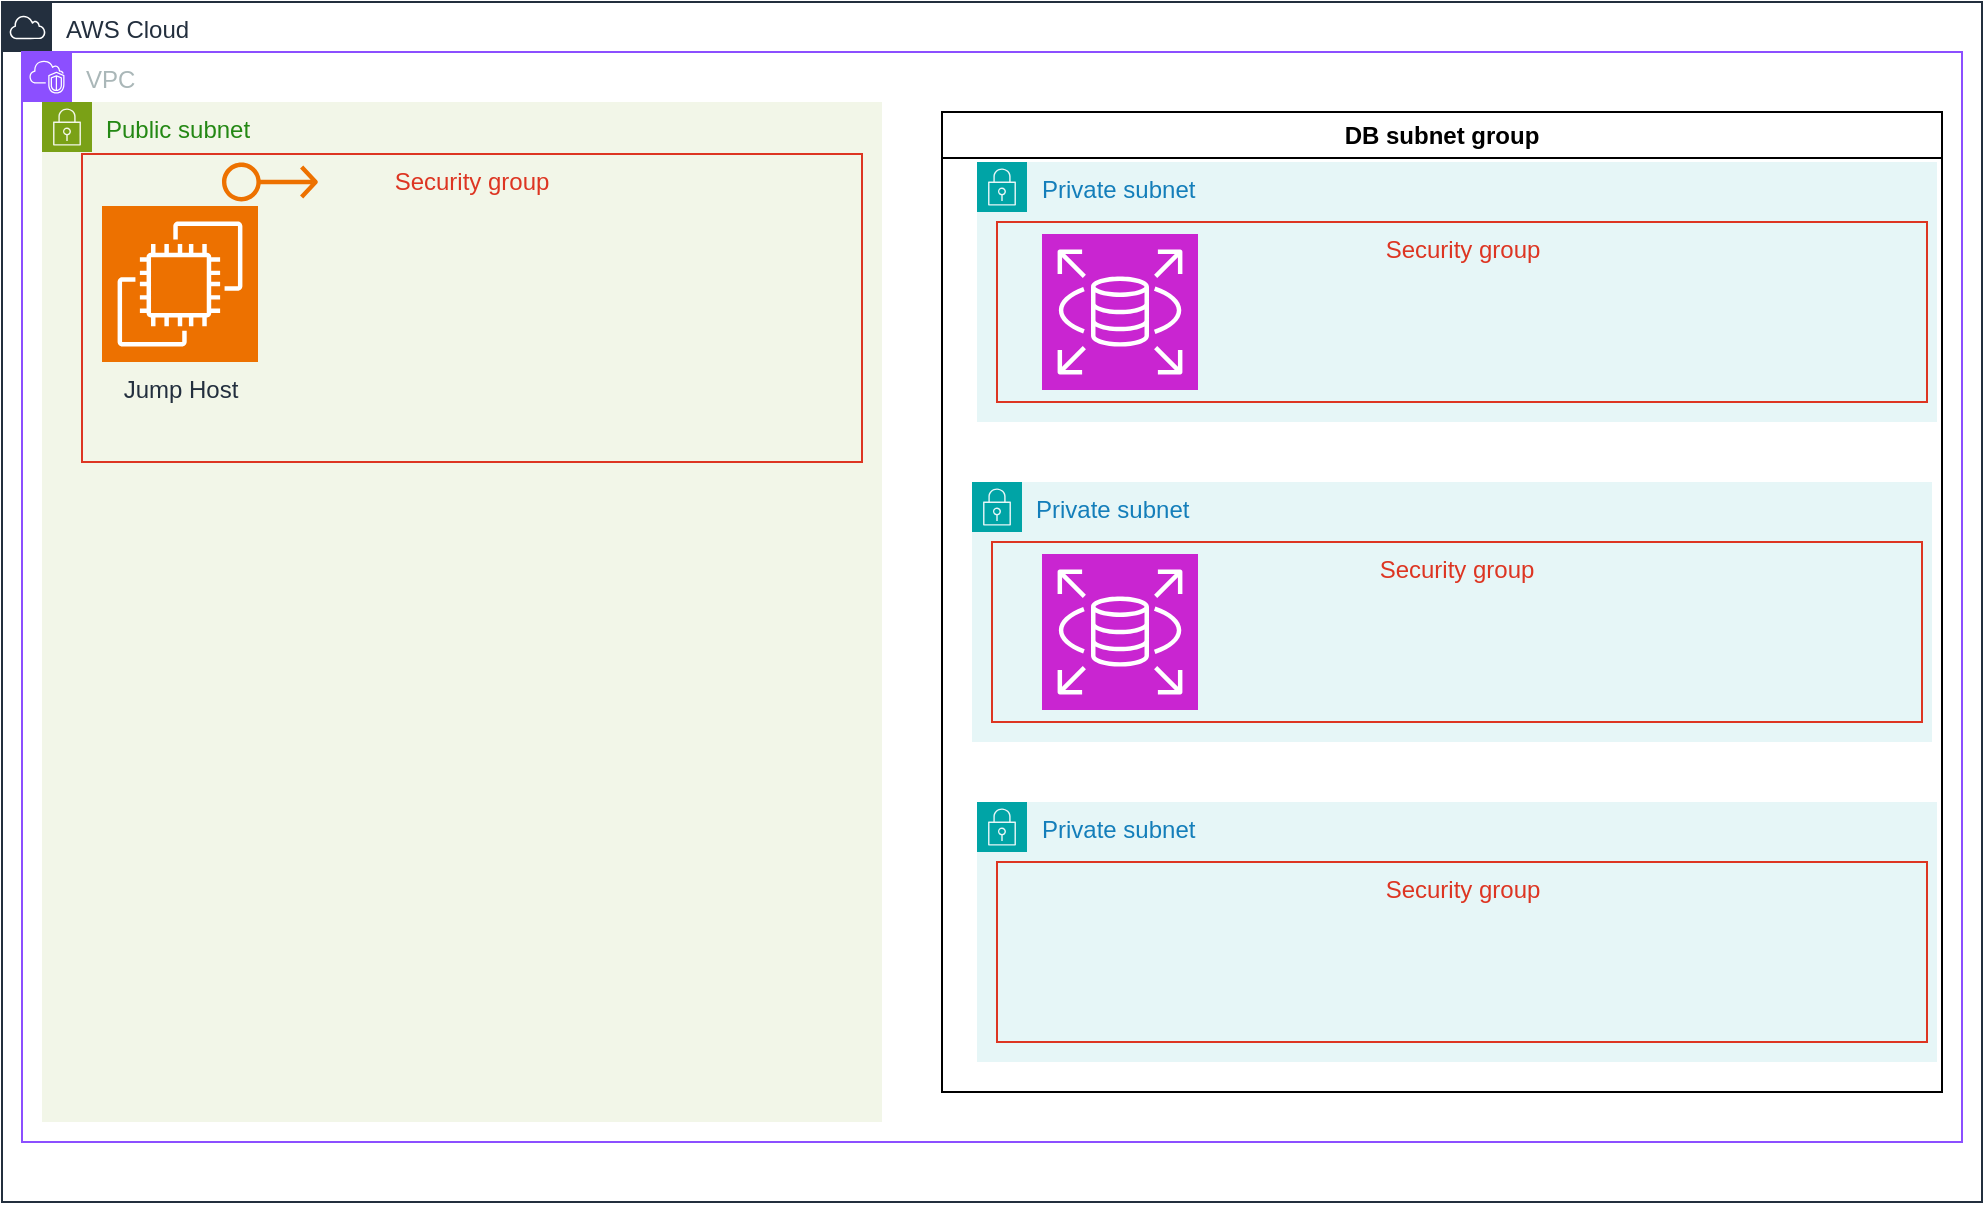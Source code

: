 <mxfile version="23.0.2" type="device">
  <diagram id="Ht1M8jgEwFfnCIfOTk4-" name="Page-1">
    <mxGraphModel dx="1052" dy="651" grid="1" gridSize="10" guides="1" tooltips="1" connect="1" arrows="1" fold="1" page="1" pageScale="1" pageWidth="1169" pageHeight="827" math="0" shadow="0">
      <root>
        <mxCell id="0" />
        <mxCell id="1" parent="0" />
        <mxCell id="n5eNbq0Di45sEn5enMOa-1" value="AWS Cloud" style="points=[[0,0],[0.25,0],[0.5,0],[0.75,0],[1,0],[1,0.25],[1,0.5],[1,0.75],[1,1],[0.75,1],[0.5,1],[0.25,1],[0,1],[0,0.75],[0,0.5],[0,0.25]];outlineConnect=0;gradientColor=none;html=1;whiteSpace=wrap;fontSize=12;fontStyle=0;container=1;pointerEvents=0;collapsible=0;recursiveResize=0;shape=mxgraph.aws4.group;grIcon=mxgraph.aws4.group_aws_cloud;strokeColor=#232F3E;fillColor=none;verticalAlign=top;align=left;spacingLeft=30;fontColor=#232F3E;dashed=0;" parent="1" vertex="1">
          <mxGeometry x="40" y="40" width="990" height="600" as="geometry" />
        </mxCell>
        <mxCell id="n5eNbq0Di45sEn5enMOa-3" value="Public subnet" style="points=[[0,0],[0.25,0],[0.5,0],[0.75,0],[1,0],[1,0.25],[1,0.5],[1,0.75],[1,1],[0.75,1],[0.5,1],[0.25,1],[0,1],[0,0.75],[0,0.5],[0,0.25]];outlineConnect=0;gradientColor=none;html=1;whiteSpace=wrap;fontSize=12;fontStyle=0;container=1;pointerEvents=0;collapsible=0;recursiveResize=0;shape=mxgraph.aws4.group;grIcon=mxgraph.aws4.group_security_group;grStroke=0;strokeColor=#7AA116;fillColor=#F2F6E8;verticalAlign=top;align=left;spacingLeft=30;fontColor=#248814;dashed=0;" parent="n5eNbq0Di45sEn5enMOa-1" vertex="1">
          <mxGeometry x="20" y="50" width="420" height="510" as="geometry" />
        </mxCell>
        <mxCell id="n5eNbq0Di45sEn5enMOa-11" value="Security group" style="fillColor=none;strokeColor=#DD3522;verticalAlign=top;fontStyle=0;fontColor=#DD3522;whiteSpace=wrap;html=1;" parent="n5eNbq0Di45sEn5enMOa-3" vertex="1">
          <mxGeometry x="20" y="26" width="390" height="154" as="geometry" />
        </mxCell>
        <mxCell id="n5eNbq0Di45sEn5enMOa-7" value="Jump Host" style="sketch=0;points=[[0,0,0],[0.25,0,0],[0.5,0,0],[0.75,0,0],[1,0,0],[0,1,0],[0.25,1,0],[0.5,1,0],[0.75,1,0],[1,1,0],[0,0.25,0],[0,0.5,0],[0,0.75,0],[1,0.25,0],[1,0.5,0],[1,0.75,0]];outlineConnect=0;fontColor=#232F3E;fillColor=#ED7100;strokeColor=#ffffff;dashed=0;verticalLabelPosition=bottom;verticalAlign=top;align=center;html=1;fontSize=12;fontStyle=0;aspect=fixed;shape=mxgraph.aws4.resourceIcon;resIcon=mxgraph.aws4.ec2;" parent="n5eNbq0Di45sEn5enMOa-3" vertex="1">
          <mxGeometry x="30" y="52" width="78" height="78" as="geometry" />
        </mxCell>
        <mxCell id="n5eNbq0Di45sEn5enMOa-8" value="" style="sketch=0;outlineConnect=0;fontColor=#232F3E;gradientColor=none;fillColor=#ED7100;strokeColor=none;dashed=0;verticalLabelPosition=bottom;verticalAlign=top;align=center;html=1;fontSize=12;fontStyle=0;aspect=fixed;pointerEvents=1;shape=mxgraph.aws4.elastic_ip_address;" parent="n5eNbq0Di45sEn5enMOa-3" vertex="1">
          <mxGeometry x="90" y="30" width="48" height="20" as="geometry" />
        </mxCell>
        <mxCell id="n5eNbq0Di45sEn5enMOa-21" value="Private subnet" style="points=[[0,0],[0.25,0],[0.5,0],[0.75,0],[1,0],[1,0.25],[1,0.5],[1,0.75],[1,1],[0.75,1],[0.5,1],[0.25,1],[0,1],[0,0.75],[0,0.5],[0,0.25]];outlineConnect=0;gradientColor=none;html=1;whiteSpace=wrap;fontSize=12;fontStyle=0;container=1;pointerEvents=0;collapsible=0;recursiveResize=0;shape=mxgraph.aws4.group;grIcon=mxgraph.aws4.group_security_group;grStroke=0;strokeColor=#00A4A6;fillColor=#E6F6F7;verticalAlign=top;align=left;spacingLeft=30;fontColor=#147EBA;dashed=0;" parent="n5eNbq0Di45sEn5enMOa-1" vertex="1">
          <mxGeometry x="485" y="240" width="480" height="130" as="geometry" />
        </mxCell>
        <mxCell id="n5eNbq0Di45sEn5enMOa-22" value="Security group" style="fillColor=none;strokeColor=#DD3522;verticalAlign=top;fontStyle=0;fontColor=#DD3522;whiteSpace=wrap;html=1;" parent="n5eNbq0Di45sEn5enMOa-21" vertex="1">
          <mxGeometry x="10" y="30" width="465" height="90" as="geometry" />
        </mxCell>
        <mxCell id="n5eNbq0Di45sEn5enMOa-27" value="VPC" style="points=[[0,0],[0.25,0],[0.5,0],[0.75,0],[1,0],[1,0.25],[1,0.5],[1,0.75],[1,1],[0.75,1],[0.5,1],[0.25,1],[0,1],[0,0.75],[0,0.5],[0,0.25]];outlineConnect=0;gradientColor=none;html=1;whiteSpace=wrap;fontSize=12;fontStyle=0;container=1;pointerEvents=0;collapsible=0;recursiveResize=0;shape=mxgraph.aws4.group;grIcon=mxgraph.aws4.group_vpc2;strokeColor=#8C4FFF;fillColor=none;verticalAlign=top;align=left;spacingLeft=30;fontColor=#AAB7B8;dashed=0;" parent="n5eNbq0Di45sEn5enMOa-1" vertex="1">
          <mxGeometry x="10" y="25" width="970" height="545" as="geometry" />
        </mxCell>
        <mxCell id="WV27aniR_UITIvg6GLv8-1" value="DB subnet group" style="swimlane;whiteSpace=wrap;html=1;" parent="n5eNbq0Di45sEn5enMOa-27" vertex="1">
          <mxGeometry x="460" y="30" width="500" height="490" as="geometry" />
        </mxCell>
        <mxCell id="CCT0KhUxT_8tnzSu0_6_-2" value="" style="sketch=0;points=[[0,0,0],[0.25,0,0],[0.5,0,0],[0.75,0,0],[1,0,0],[0,1,0],[0.25,1,0],[0.5,1,0],[0.75,1,0],[1,1,0],[0,0.25,0],[0,0.5,0],[0,0.75,0],[1,0.25,0],[1,0.5,0],[1,0.75,0]];outlineConnect=0;fontColor=#232F3E;fillColor=#C925D1;strokeColor=#ffffff;dashed=0;verticalLabelPosition=bottom;verticalAlign=top;align=center;html=1;fontSize=12;fontStyle=0;aspect=fixed;shape=mxgraph.aws4.resourceIcon;resIcon=mxgraph.aws4.rds;" vertex="1" parent="WV27aniR_UITIvg6GLv8-1">
          <mxGeometry x="50" y="221" width="78" height="78" as="geometry" />
        </mxCell>
        <mxCell id="n5eNbq0Di45sEn5enMOa-4" value="Private subnet" style="points=[[0,0],[0.25,0],[0.5,0],[0.75,0],[1,0],[1,0.25],[1,0.5],[1,0.75],[1,1],[0.75,1],[0.5,1],[0.25,1],[0,1],[0,0.75],[0,0.5],[0,0.25]];outlineConnect=0;gradientColor=none;html=1;whiteSpace=wrap;fontSize=12;fontStyle=0;container=1;pointerEvents=0;collapsible=0;recursiveResize=0;shape=mxgraph.aws4.group;grIcon=mxgraph.aws4.group_security_group;grStroke=0;strokeColor=#00A4A6;fillColor=#E6F6F7;verticalAlign=top;align=left;spacingLeft=30;fontColor=#147EBA;dashed=0;" parent="n5eNbq0Di45sEn5enMOa-27" vertex="1">
          <mxGeometry x="477.5" y="55" width="480" height="130" as="geometry" />
        </mxCell>
        <mxCell id="n5eNbq0Di45sEn5enMOa-20" value="Security group" style="fillColor=none;strokeColor=#DD3522;verticalAlign=top;fontStyle=0;fontColor=#DD3522;whiteSpace=wrap;html=1;" parent="n5eNbq0Di45sEn5enMOa-4" vertex="1">
          <mxGeometry x="10" y="30" width="465" height="90" as="geometry" />
        </mxCell>
        <mxCell id="CCT0KhUxT_8tnzSu0_6_-1" value="" style="sketch=0;points=[[0,0,0],[0.25,0,0],[0.5,0,0],[0.75,0,0],[1,0,0],[0,1,0],[0.25,1,0],[0.5,1,0],[0.75,1,0],[1,1,0],[0,0.25,0],[0,0.5,0],[0,0.75,0],[1,0.25,0],[1,0.5,0],[1,0.75,0]];outlineConnect=0;fontColor=#232F3E;fillColor=#C925D1;strokeColor=#ffffff;dashed=0;verticalLabelPosition=bottom;verticalAlign=top;align=center;html=1;fontSize=12;fontStyle=0;aspect=fixed;shape=mxgraph.aws4.resourceIcon;resIcon=mxgraph.aws4.rds;" vertex="1" parent="n5eNbq0Di45sEn5enMOa-4">
          <mxGeometry x="32.5" y="36" width="78" height="78" as="geometry" />
        </mxCell>
        <mxCell id="n5eNbq0Di45sEn5enMOa-24" value="Private subnet" style="points=[[0,0],[0.25,0],[0.5,0],[0.75,0],[1,0],[1,0.25],[1,0.5],[1,0.75],[1,1],[0.75,1],[0.5,1],[0.25,1],[0,1],[0,0.75],[0,0.5],[0,0.25]];outlineConnect=0;gradientColor=none;html=1;whiteSpace=wrap;fontSize=12;fontStyle=0;container=1;pointerEvents=0;collapsible=0;recursiveResize=0;shape=mxgraph.aws4.group;grIcon=mxgraph.aws4.group_security_group;grStroke=0;strokeColor=#00A4A6;fillColor=#E6F6F7;verticalAlign=top;align=left;spacingLeft=30;fontColor=#147EBA;dashed=0;" parent="n5eNbq0Di45sEn5enMOa-27" vertex="1">
          <mxGeometry x="477.5" y="375" width="480" height="130" as="geometry" />
        </mxCell>
        <mxCell id="n5eNbq0Di45sEn5enMOa-25" value="Security group" style="fillColor=none;strokeColor=#DD3522;verticalAlign=top;fontStyle=0;fontColor=#DD3522;whiteSpace=wrap;html=1;" parent="n5eNbq0Di45sEn5enMOa-24" vertex="1">
          <mxGeometry x="10" y="30" width="465" height="90" as="geometry" />
        </mxCell>
      </root>
    </mxGraphModel>
  </diagram>
</mxfile>
